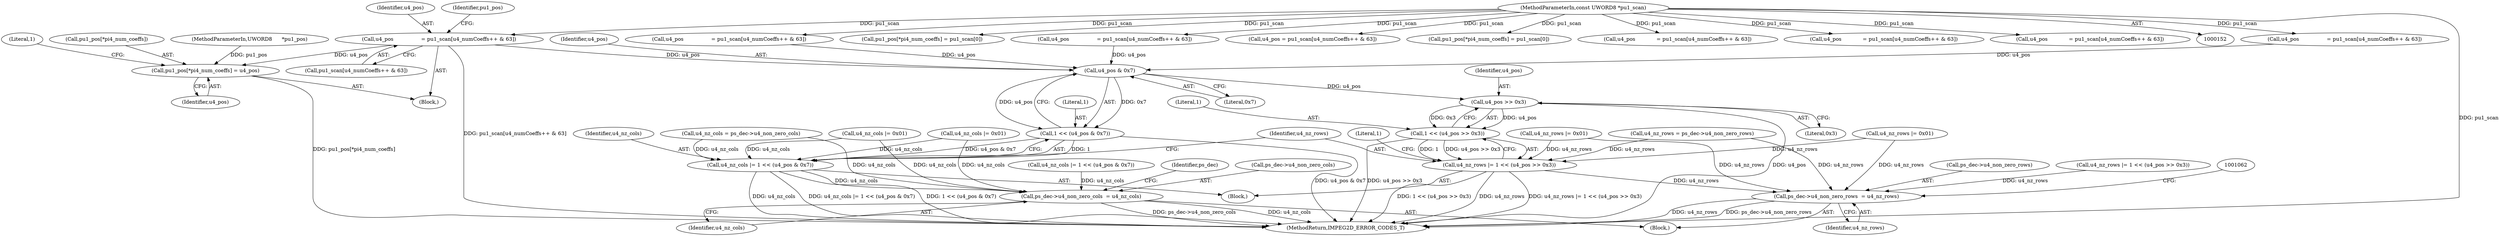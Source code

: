 digraph "0_Android_8b4ed5a23175b7ffa56eea4678db7287f825e985@array" {
"1000871" [label="(Call,u4_pos                 = pu1_scan[u4_numCoeffs++ & 63])"];
"1000155" [label="(MethodParameterIn,const UWORD8 *pu1_scan)"];
"1000879" [label="(Call,pu1_pos[*pi4_num_coeffs] = u4_pos)"];
"1001033" [label="(Call,u4_pos & 0x7)"];
"1001031" [label="(Call,1 << (u4_pos & 0x7))"];
"1001029" [label="(Call,u4_nz_cols |= 1 << (u4_pos & 0x7))"];
"1001050" [label="(Call,ps_dec->u4_non_zero_cols  = u4_nz_cols)"];
"1001040" [label="(Call,u4_pos >> 0x3)"];
"1001038" [label="(Call,1 << (u4_pos >> 0x3))"];
"1001036" [label="(Call,u4_nz_rows |= 1 << (u4_pos >> 0x3))"];
"1001055" [label="(Call,ps_dec->u4_non_zero_rows  = u4_nz_rows)"];
"1001034" [label="(Identifier,u4_pos)"];
"1000325" [label="(Call,u4_nz_cols |= 0x01)"];
"1000715" [label="(Call,u4_nz_cols |= 1 << (u4_pos & 0x7))"];
"1001055" [label="(Call,ps_dec->u4_non_zero_rows  = u4_nz_rows)"];
"1000362" [label="(Call,pu1_pos[*pi4_num_coeffs] = pu1_scan[0])"];
"1001064" [label="(MethodReturn,IMPEG2D_ERROR_CODES_T)"];
"1000692" [label="(Call,u4_pos = pu1_scan[u4_numCoeffs++ & 63])"];
"1001042" [label="(Literal,0x3)"];
"1001041" [label="(Identifier,u4_pos)"];
"1001038" [label="(Call,1 << (u4_pos >> 0x3))"];
"1001056" [label="(Call,ps_dec->u4_non_zero_rows)"];
"1001035" [label="(Literal,0x7)"];
"1001040" [label="(Call,u4_pos >> 0x3)"];
"1000936" [label="(Call,u4_pos                 = pu1_scan[u4_numCoeffs++ & 63])"];
"1000887" [label="(Literal,1)"];
"1001057" [label="(Identifier,ps_dec)"];
"1000309" [label="(Call,pu1_pos[*pi4_num_coeffs] = pu1_scan[0])"];
"1001051" [label="(Call,ps_dec->u4_non_zero_cols)"];
"1000204" [label="(Call,u4_nz_rows = ps_dec->u4_non_zero_rows)"];
"1001030" [label="(Identifier,u4_nz_cols)"];
"1001050" [label="(Call,ps_dec->u4_non_zero_cols  = u4_nz_cols)"];
"1001059" [label="(Identifier,u4_nz_rows)"];
"1000199" [label="(Call,u4_nz_cols = ps_dec->u4_non_zero_cols)"];
"1000880" [label="(Call,pu1_pos[*pi4_num_coeffs])"];
"1001039" [label="(Literal,1)"];
"1001029" [label="(Call,u4_nz_cols |= 1 << (u4_pos & 0x7))"];
"1000884" [label="(Identifier,u4_pos)"];
"1000376" [label="(Call,u4_nz_cols |= 0x01)"];
"1000739" [label="(Literal,1)"];
"1000622" [label="(Call,u4_pos             = pu1_scan[u4_numCoeffs++ & 63])"];
"1000871" [label="(Call,u4_pos                 = pu1_scan[u4_numCoeffs++ & 63])"];
"1000163" [label="(Block,)"];
"1001036" [label="(Call,u4_nz_rows |= 1 << (u4_pos >> 0x3))"];
"1000872" [label="(Identifier,u4_pos)"];
"1000156" [label="(MethodParameterIn,UWORD8      *pu1_pos)"];
"1001032" [label="(Literal,1)"];
"1001031" [label="(Call,1 << (u4_pos & 0x7))"];
"1000379" [label="(Call,u4_nz_rows |= 0x01)"];
"1000328" [label="(Call,u4_nz_rows |= 0x01)"];
"1001037" [label="(Identifier,u4_nz_rows)"];
"1001033" [label="(Call,u4_pos & 0x7)"];
"1000879" [label="(Call,pu1_pos[*pi4_num_coeffs] = u4_pos)"];
"1000740" [label="(Block,)"];
"1000563" [label="(Call,u4_pos             = pu1_scan[u4_numCoeffs++ & 63])"];
"1000722" [label="(Call,u4_nz_rows |= 1 << (u4_pos >> 0x3))"];
"1000155" [label="(MethodParameterIn,const UWORD8 *pu1_scan)"];
"1000873" [label="(Call,pu1_scan[u4_numCoeffs++ & 63])"];
"1001006" [label="(Call,u4_pos                 = pu1_scan[u4_numCoeffs++ & 63])"];
"1000881" [label="(Identifier,pu1_pos)"];
"1000780" [label="(Call,u4_pos                 = pu1_scan[u4_numCoeffs++ & 63])"];
"1000826" [label="(Block,)"];
"1000453" [label="(Call,u4_pos             = pu1_scan[u4_numCoeffs++ & 63])"];
"1001054" [label="(Identifier,u4_nz_cols)"];
"1000871" -> "1000826"  [label="AST: "];
"1000871" -> "1000873"  [label="CFG: "];
"1000872" -> "1000871"  [label="AST: "];
"1000873" -> "1000871"  [label="AST: "];
"1000881" -> "1000871"  [label="CFG: "];
"1000871" -> "1001064"  [label="DDG: pu1_scan[u4_numCoeffs++ & 63]"];
"1000155" -> "1000871"  [label="DDG: pu1_scan"];
"1000871" -> "1000879"  [label="DDG: u4_pos"];
"1000871" -> "1001033"  [label="DDG: u4_pos"];
"1000155" -> "1000152"  [label="AST: "];
"1000155" -> "1001064"  [label="DDG: pu1_scan"];
"1000155" -> "1000309"  [label="DDG: pu1_scan"];
"1000155" -> "1000362"  [label="DDG: pu1_scan"];
"1000155" -> "1000453"  [label="DDG: pu1_scan"];
"1000155" -> "1000563"  [label="DDG: pu1_scan"];
"1000155" -> "1000622"  [label="DDG: pu1_scan"];
"1000155" -> "1000692"  [label="DDG: pu1_scan"];
"1000155" -> "1000780"  [label="DDG: pu1_scan"];
"1000155" -> "1000936"  [label="DDG: pu1_scan"];
"1000155" -> "1001006"  [label="DDG: pu1_scan"];
"1000879" -> "1000826"  [label="AST: "];
"1000879" -> "1000884"  [label="CFG: "];
"1000880" -> "1000879"  [label="AST: "];
"1000884" -> "1000879"  [label="AST: "];
"1000887" -> "1000879"  [label="CFG: "];
"1000879" -> "1001064"  [label="DDG: pu1_pos[*pi4_num_coeffs]"];
"1000156" -> "1000879"  [label="DDG: pu1_pos"];
"1001033" -> "1001031"  [label="AST: "];
"1001033" -> "1001035"  [label="CFG: "];
"1001034" -> "1001033"  [label="AST: "];
"1001035" -> "1001033"  [label="AST: "];
"1001031" -> "1001033"  [label="CFG: "];
"1001033" -> "1001031"  [label="DDG: u4_pos"];
"1001033" -> "1001031"  [label="DDG: 0x7"];
"1001006" -> "1001033"  [label="DDG: u4_pos"];
"1000936" -> "1001033"  [label="DDG: u4_pos"];
"1000780" -> "1001033"  [label="DDG: u4_pos"];
"1001033" -> "1001040"  [label="DDG: u4_pos"];
"1001031" -> "1001029"  [label="AST: "];
"1001032" -> "1001031"  [label="AST: "];
"1001029" -> "1001031"  [label="CFG: "];
"1001031" -> "1001064"  [label="DDG: u4_pos & 0x7"];
"1001031" -> "1001029"  [label="DDG: 1"];
"1001031" -> "1001029"  [label="DDG: u4_pos & 0x7"];
"1001029" -> "1000740"  [label="AST: "];
"1001030" -> "1001029"  [label="AST: "];
"1001037" -> "1001029"  [label="CFG: "];
"1001029" -> "1001064"  [label="DDG: u4_nz_cols"];
"1001029" -> "1001064"  [label="DDG: u4_nz_cols |= 1 << (u4_pos & 0x7)"];
"1001029" -> "1001064"  [label="DDG: 1 << (u4_pos & 0x7)"];
"1000325" -> "1001029"  [label="DDG: u4_nz_cols"];
"1000376" -> "1001029"  [label="DDG: u4_nz_cols"];
"1000199" -> "1001029"  [label="DDG: u4_nz_cols"];
"1001029" -> "1001050"  [label="DDG: u4_nz_cols"];
"1001050" -> "1000163"  [label="AST: "];
"1001050" -> "1001054"  [label="CFG: "];
"1001051" -> "1001050"  [label="AST: "];
"1001054" -> "1001050"  [label="AST: "];
"1001057" -> "1001050"  [label="CFG: "];
"1001050" -> "1001064"  [label="DDG: ps_dec->u4_non_zero_cols"];
"1001050" -> "1001064"  [label="DDG: u4_nz_cols"];
"1000325" -> "1001050"  [label="DDG: u4_nz_cols"];
"1000715" -> "1001050"  [label="DDG: u4_nz_cols"];
"1000376" -> "1001050"  [label="DDG: u4_nz_cols"];
"1000199" -> "1001050"  [label="DDG: u4_nz_cols"];
"1001040" -> "1001038"  [label="AST: "];
"1001040" -> "1001042"  [label="CFG: "];
"1001041" -> "1001040"  [label="AST: "];
"1001042" -> "1001040"  [label="AST: "];
"1001038" -> "1001040"  [label="CFG: "];
"1001040" -> "1001064"  [label="DDG: u4_pos"];
"1001040" -> "1001038"  [label="DDG: u4_pos"];
"1001040" -> "1001038"  [label="DDG: 0x3"];
"1001038" -> "1001036"  [label="AST: "];
"1001039" -> "1001038"  [label="AST: "];
"1001036" -> "1001038"  [label="CFG: "];
"1001038" -> "1001064"  [label="DDG: u4_pos >> 0x3"];
"1001038" -> "1001036"  [label="DDG: 1"];
"1001038" -> "1001036"  [label="DDG: u4_pos >> 0x3"];
"1001036" -> "1000740"  [label="AST: "];
"1001037" -> "1001036"  [label="AST: "];
"1000739" -> "1001036"  [label="CFG: "];
"1001036" -> "1001064"  [label="DDG: u4_nz_rows |= 1 << (u4_pos >> 0x3)"];
"1001036" -> "1001064"  [label="DDG: 1 << (u4_pos >> 0x3)"];
"1001036" -> "1001064"  [label="DDG: u4_nz_rows"];
"1000379" -> "1001036"  [label="DDG: u4_nz_rows"];
"1000328" -> "1001036"  [label="DDG: u4_nz_rows"];
"1000204" -> "1001036"  [label="DDG: u4_nz_rows"];
"1001036" -> "1001055"  [label="DDG: u4_nz_rows"];
"1001055" -> "1000163"  [label="AST: "];
"1001055" -> "1001059"  [label="CFG: "];
"1001056" -> "1001055"  [label="AST: "];
"1001059" -> "1001055"  [label="AST: "];
"1001062" -> "1001055"  [label="CFG: "];
"1001055" -> "1001064"  [label="DDG: ps_dec->u4_non_zero_rows"];
"1001055" -> "1001064"  [label="DDG: u4_nz_rows"];
"1000379" -> "1001055"  [label="DDG: u4_nz_rows"];
"1000328" -> "1001055"  [label="DDG: u4_nz_rows"];
"1000204" -> "1001055"  [label="DDG: u4_nz_rows"];
"1000722" -> "1001055"  [label="DDG: u4_nz_rows"];
}
